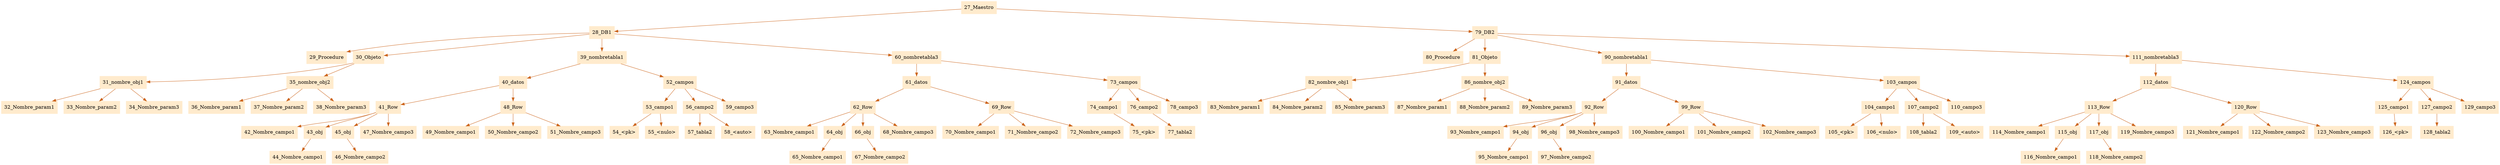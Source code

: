 digraph G {node[shape=box, style=filled, color=blanchedalmond]; edge[color=chocolate3];rankdir=UD 

"27_Maestro"->"28_DB1""28_DB1"->"29_Procedure""28_DB1"->"30_Objeto""30_Objeto"->"31_nombre_obj1""31_nombre_obj1"->"32_Nombre_param1""31_nombre_obj1"->"33_Nombre_param2""31_nombre_obj1"->"34_Nombre_param3""30_Objeto"->"35_nombre_obj2""35_nombre_obj2"->"36_Nombre_param1""35_nombre_obj2"->"37_Nombre_param2""35_nombre_obj2"->"38_Nombre_param3""28_DB1"->"39_nombretabla1""39_nombretabla1"->"40_datos""40_datos"->"41_Row""41_Row"->"42_Nombre_campo1""41_Row"->"43_obj""43_obj"->"44_Nombre_campo1""41_Row"->"45_obj""45_obj"->"46_Nombre_campo2""41_Row"->"47_Nombre_campo3""40_datos"->"48_Row""48_Row"->"49_Nombre_campo1""48_Row"->"50_Nombre_campo2""48_Row"->"51_Nombre_campo3""39_nombretabla1"->"52_campos""52_campos"->"53_campo1""53_campo1"->"54_<pk>""53_campo1"->"55_<nulo>""52_campos"->"56_campo2""56_campo2"->"57_tabla2""56_campo2"->"58_<auto>""52_campos"->"59_campo3""28_DB1"->"60_nombretabla3""60_nombretabla3"->"61_datos""61_datos"->"62_Row""62_Row"->"63_Nombre_campo1""62_Row"->"64_obj""64_obj"->"65_Nombre_campo1""62_Row"->"66_obj""66_obj"->"67_Nombre_campo2""62_Row"->"68_Nombre_campo3""61_datos"->"69_Row""69_Row"->"70_Nombre_campo1""69_Row"->"71_Nombre_campo2""69_Row"->"72_Nombre_campo3""60_nombretabla3"->"73_campos""73_campos"->"74_campo1""74_campo1"->"75_<pk>""73_campos"->"76_campo2""76_campo2"->"77_tabla2""73_campos"->"78_campo3""27_Maestro"->"79_DB2""79_DB2"->"80_Procedure""79_DB2"->"81_Objeto""81_Objeto"->"82_nombre_obj1""82_nombre_obj1"->"83_Nombre_param1""82_nombre_obj1"->"84_Nombre_param2""82_nombre_obj1"->"85_Nombre_param3""81_Objeto"->"86_nombre_obj2""86_nombre_obj2"->"87_Nombre_param1""86_nombre_obj2"->"88_Nombre_param2""86_nombre_obj2"->"89_Nombre_param3""79_DB2"->"90_nombretabla1""90_nombretabla1"->"91_datos""91_datos"->"92_Row""92_Row"->"93_Nombre_campo1""92_Row"->"94_obj""94_obj"->"95_Nombre_campo1""92_Row"->"96_obj""96_obj"->"97_Nombre_campo2""92_Row"->"98_Nombre_campo3""91_datos"->"99_Row""99_Row"->"100_Nombre_campo1""99_Row"->"101_Nombre_campo2""99_Row"->"102_Nombre_campo3""90_nombretabla1"->"103_campos""103_campos"->"104_campo1""104_campo1"->"105_<pk>""104_campo1"->"106_<nulo>""103_campos"->"107_campo2""107_campo2"->"108_tabla2""107_campo2"->"109_<auto>""103_campos"->"110_campo3""79_DB2"->"111_nombretabla3""111_nombretabla3"->"112_datos""112_datos"->"113_Row""113_Row"->"114_Nombre_campo1""113_Row"->"115_obj""115_obj"->"116_Nombre_campo1""113_Row"->"117_obj""117_obj"->"118_Nombre_campo2""113_Row"->"119_Nombre_campo3""112_datos"->"120_Row""120_Row"->"121_Nombre_campo1""120_Row"->"122_Nombre_campo2""120_Row"->"123_Nombre_campo3""111_nombretabla3"->"124_campos""124_campos"->"125_campo1""125_campo1"->"126_<pk>""124_campos"->"127_campo2""127_campo2"->"128_tabla2""124_campos"->"129_campo3"

}
